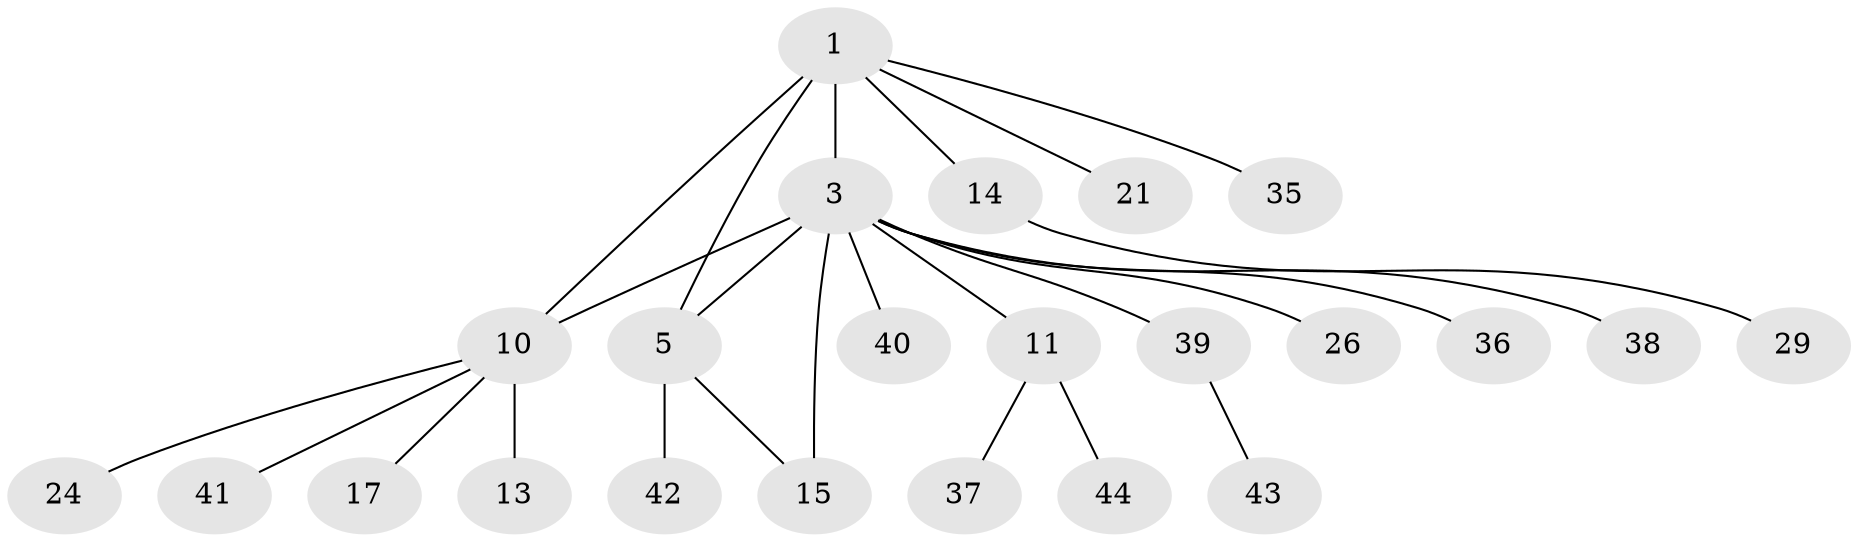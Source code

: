 // original degree distribution, {3: 0.10638297872340426, 5: 0.0851063829787234, 7: 0.02127659574468085, 6: 0.02127659574468085, 9: 0.02127659574468085, 4: 0.02127659574468085, 8: 0.02127659574468085, 2: 0.2127659574468085, 1: 0.48936170212765956}
// Generated by graph-tools (version 1.1) at 2025/16/03/09/25 04:16:04]
// undirected, 23 vertices, 25 edges
graph export_dot {
graph [start="1"]
  node [color=gray90,style=filled];
  1 [super="+6+2"];
  3 [super="+7+9+25+12+4+18"];
  5 [super="+23"];
  10 [super="+19+16+28+20"];
  11 [super="+31+34"];
  13;
  14;
  15;
  17;
  21;
  24;
  26;
  29 [super="+32"];
  35 [super="+45"];
  36;
  37;
  38;
  39;
  40;
  41;
  42;
  43;
  44;
  1 -- 3 [weight=5];
  1 -- 5;
  1 -- 21;
  1 -- 14;
  1 -- 10;
  1 -- 35;
  3 -- 5 [weight=2];
  3 -- 38;
  3 -- 40;
  3 -- 11;
  3 -- 15;
  3 -- 26;
  3 -- 10 [weight=2];
  3 -- 36;
  3 -- 39;
  5 -- 15;
  5 -- 42;
  10 -- 13;
  10 -- 17;
  10 -- 24;
  10 -- 41;
  11 -- 37;
  11 -- 44;
  14 -- 29;
  39 -- 43;
}

